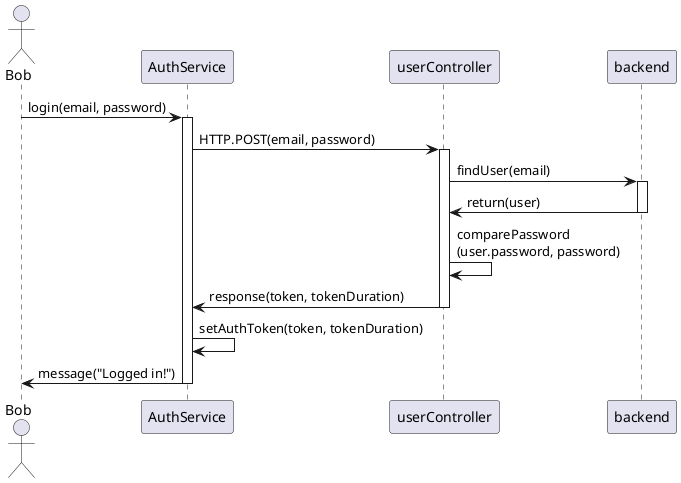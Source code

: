 @startuml
actor Bob 
' The only difference between actor
'and participant is the drawing
participant AuthService
participant userController
participant backend

Bob->AuthService: login(email, password)
activate AuthService
AuthService -> userController: HTTP.POST(email, password)
activate userController
userController -> backend: findUser(email)
activate backend
backend -> userController: return(user)
deactivate backend
userController -> userController: comparePassword\n(user.password, password)
userController -> AuthService: response(token, tokenDuration)

deactivate userController
AuthService -> AuthService: setAuthToken(token, tokenDuration)
AuthService -> Bob: message("Logged in!")
deactivate AuthService
@enduml
